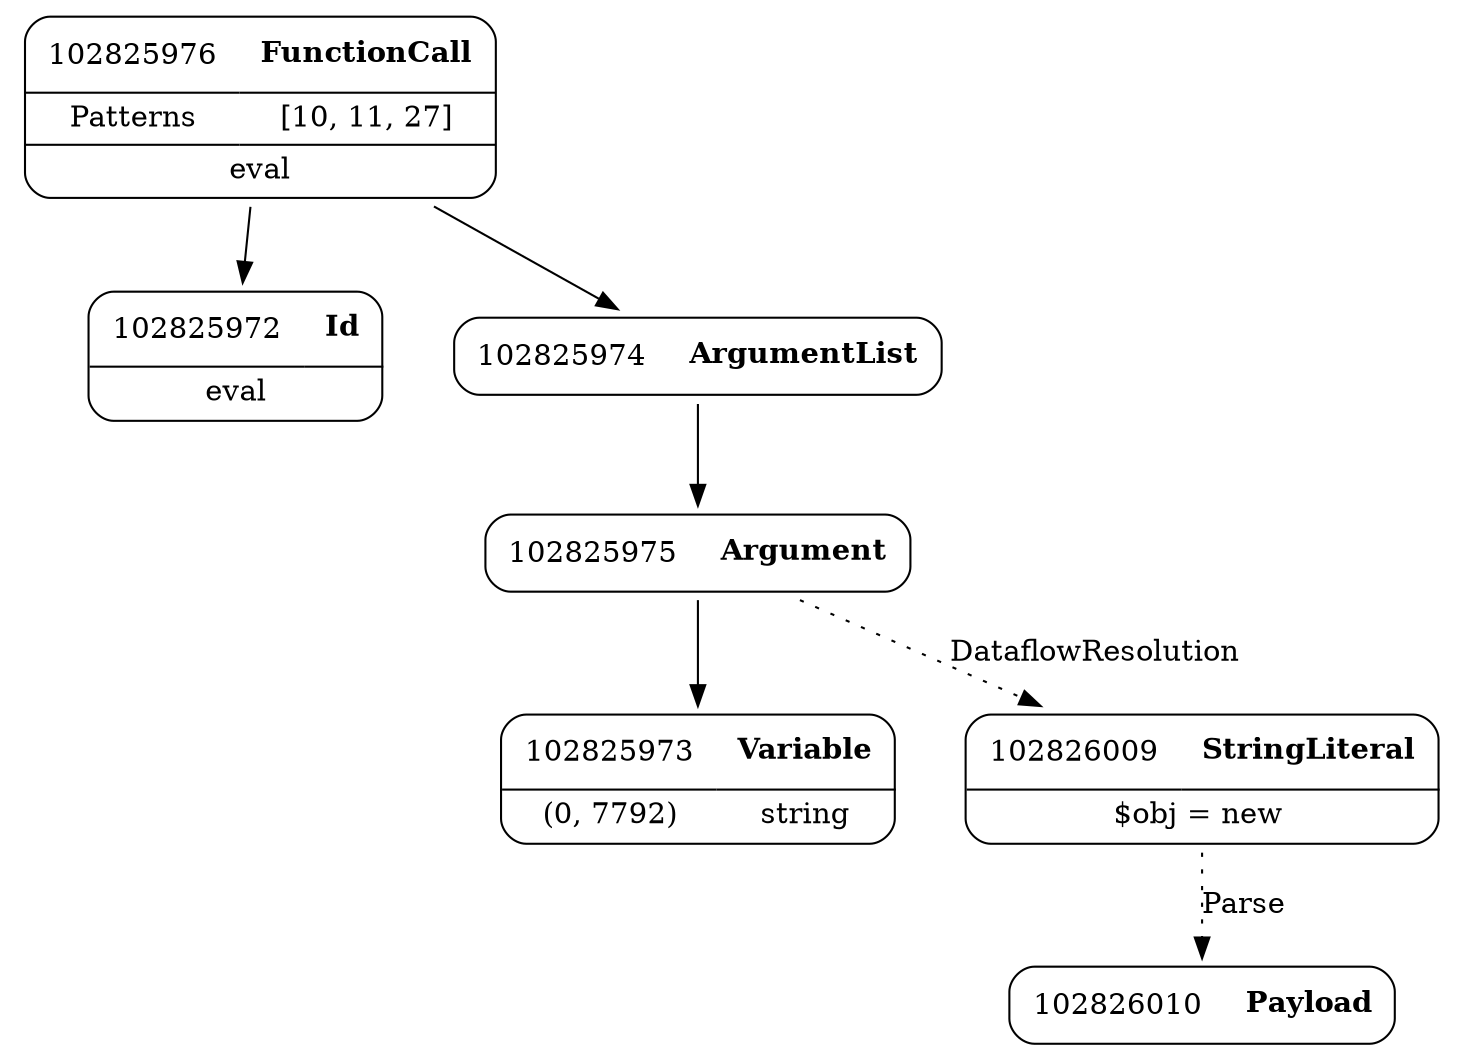 digraph ast {
node [shape=none];
102825972 [label=<<TABLE border='1' cellspacing='0' cellpadding='10' style='rounded' ><TR><TD border='0'>102825972</TD><TD border='0'><B>Id</B></TD></TR><HR/><TR><TD border='0' cellpadding='5' colspan='2'>eval</TD></TR></TABLE>>];
102825973 [label=<<TABLE border='1' cellspacing='0' cellpadding='10' style='rounded' ><TR><TD border='0'>102825973</TD><TD border='0'><B>Variable</B></TD></TR><HR/><TR><TD border='0' cellpadding='5'>(0, 7792)</TD><TD border='0' cellpadding='5'>string</TD></TR></TABLE>>];
102825974 [label=<<TABLE border='1' cellspacing='0' cellpadding='10' style='rounded' ><TR><TD border='0'>102825974</TD><TD border='0'><B>ArgumentList</B></TD></TR></TABLE>>];
102825974 -> 102825975 [weight=2];
102825975 [label=<<TABLE border='1' cellspacing='0' cellpadding='10' style='rounded' ><TR><TD border='0'>102825975</TD><TD border='0'><B>Argument</B></TD></TR></TABLE>>];
102825975 -> 102825973 [weight=2];
102825975 -> 102826009 [style=dotted,label=DataflowResolution];
102825976 [label=<<TABLE border='1' cellspacing='0' cellpadding='10' style='rounded' ><TR><TD border='0'>102825976</TD><TD border='0'><B>FunctionCall</B></TD></TR><HR/><TR><TD border='0' cellpadding='5'>Patterns</TD><TD border='0' cellpadding='5'>[10, 11, 27]</TD></TR><HR/><TR><TD border='0' cellpadding='5' colspan='2'>eval</TD></TR></TABLE>>];
102825976 -> 102825972 [weight=2];
102825976 -> 102825974 [weight=2];
102826009 [label=<<TABLE border='1' cellspacing='0' cellpadding='10' style='rounded' ><TR><TD border='0'>102826009</TD><TD border='0'><B>StringLiteral</B></TD></TR><HR/><TR><TD border='0' cellpadding='5' colspan='2'>$obj = new </TD></TR></TABLE>>];
102826009 -> 102826010 [style=dotted,label=Parse];
102826010 [label=<<TABLE border='1' cellspacing='0' cellpadding='10' style='rounded' ><TR><TD border='0'>102826010</TD><TD border='0'><B>Payload</B></TD></TR></TABLE>>];
}
